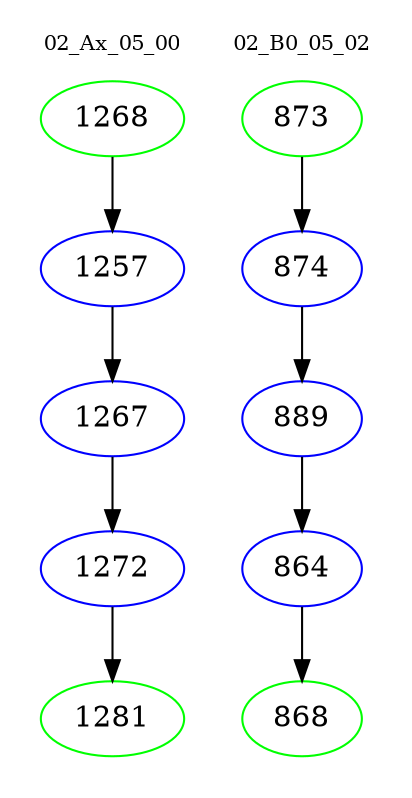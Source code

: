 digraph{
subgraph cluster_0 {
color = white
label = "02_Ax_05_00";
fontsize=10;
T0_1268 [label="1268", color="green"]
T0_1268 -> T0_1257 [color="black"]
T0_1257 [label="1257", color="blue"]
T0_1257 -> T0_1267 [color="black"]
T0_1267 [label="1267", color="blue"]
T0_1267 -> T0_1272 [color="black"]
T0_1272 [label="1272", color="blue"]
T0_1272 -> T0_1281 [color="black"]
T0_1281 [label="1281", color="green"]
}
subgraph cluster_1 {
color = white
label = "02_B0_05_02";
fontsize=10;
T1_873 [label="873", color="green"]
T1_873 -> T1_874 [color="black"]
T1_874 [label="874", color="blue"]
T1_874 -> T1_889 [color="black"]
T1_889 [label="889", color="blue"]
T1_889 -> T1_864 [color="black"]
T1_864 [label="864", color="blue"]
T1_864 -> T1_868 [color="black"]
T1_868 [label="868", color="green"]
}
}
